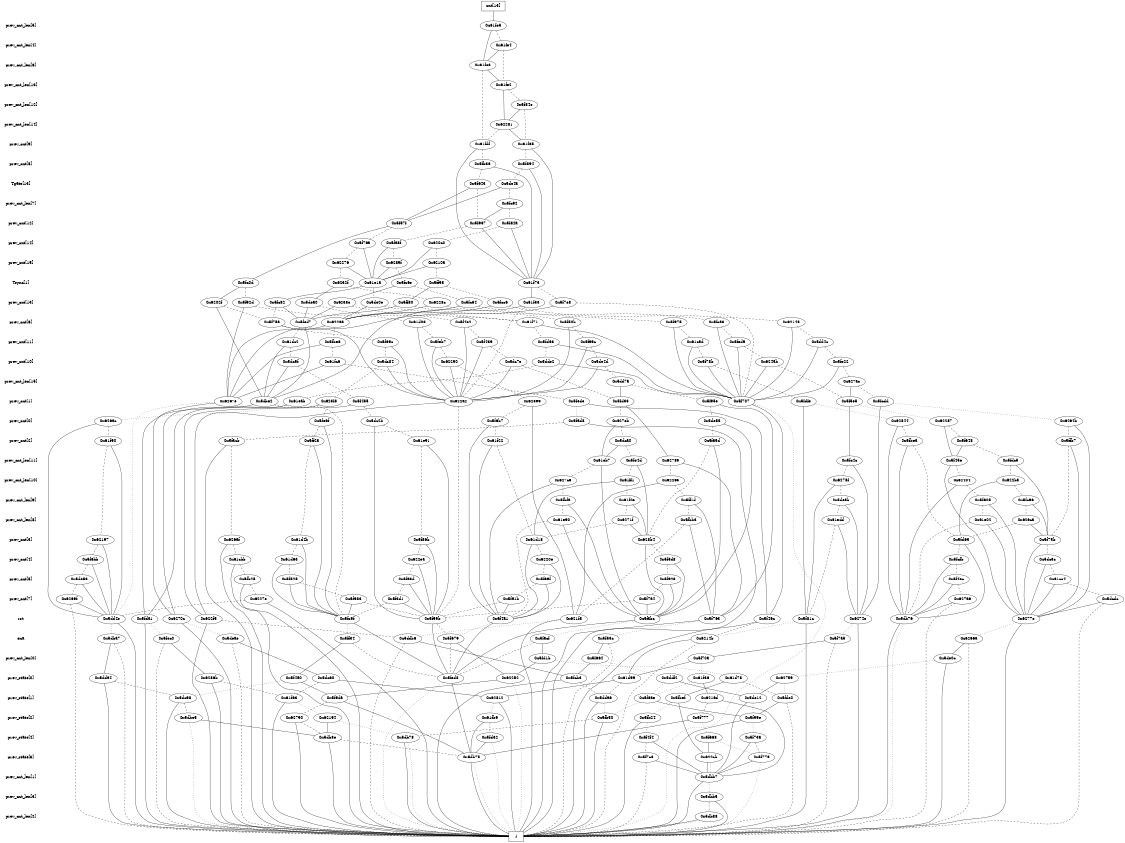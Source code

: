 digraph "DD" {
size = "7.5,10"
center = true;
edge [dir = none];
{ node [shape = plaintext];
  edge [style = invis];
  "CONST NODES" [style = invis];
" prev_cnt_len[5] " -> " prev_cnt_len[4] " -> " prev_cnt_len[6] " -> " prev_cnt_len[13] " -> " prev_cnt_len[12] " -> " prev_cnt_len[14] " -> " prev_cnt[9] " -> " prev_cnt[8] " -> " Tgate[13] " -> " prev_cnt_len[7] " -> " prev_cnt[12] " -> " prev_cnt[14] " -> " prev_cnt[15] " -> " Tsync[1] " -> " prev_cnt[13] " -> " prev_cnt[6] " -> " prev_cnt[11] " -> " prev_cnt[10] " -> " prev_cnt_len[15] " -> " prev_cnt[1] " -> " prev_cnt[0] " -> " prev_cnt[2] " -> " prev_cnt_len[11] " -> " prev_cnt_len[10] " -> " prev_cnt_len[9] " -> " prev_cnt_len[8] " -> " prev_cnt[3] " -> " prev_cnt[4] " -> " prev_cnt[5] " -> " prev_cnt[7] " -> " rst " -> " ena " -> " prev_cnt_len[0] " -> " prev_state[0] " -> " prev_state[1] " -> " prev_state[2] " -> " prev_state[4] " -> " prev_state[3] " -> " prev_cnt_len[1] " -> " prev_cnt_len[3] " -> " prev_cnt_len[2] " -> "CONST NODES"; 
}
{ rank = same; node [shape = box]; edge [style = invis];
"  cnt[13]  "; }
{ rank = same; " prev_cnt_len[5] ";
"0x61fe5";
}
{ rank = same; " prev_cnt_len[4] ";
"0x61fe4";
}
{ rank = same; " prev_cnt_len[6] ";
"0x61fe3";
}
{ rank = same; " prev_cnt_len[13] ";
"0x61fe2";
}
{ rank = same; " prev_cnt_len[12] ";
"0x5f84e";
}
{ rank = same; " prev_cnt_len[14] ";
"0x62281";
}
{ rank = same; " prev_cnt[9] ";
"0x61fdf";
"0x61f65";
}
{ rank = same; " prev_cnt[8] ";
"0x5f894";
"0x5fb36";
}
{ rank = same; " Tgate[13] ";
"0x5de43";
"0x5f643";
}
{ rank = same; " prev_cnt_len[7] ";
"0x5fc92";
}
{ rank = same; " prev_cnt[12] ";
"0x5f937";
"0x5f82a";
"0x5f57f";
}
{ rank = same; " prev_cnt[14] ";
"0x5f76a";
"0x5fa8f";
"0x620c0";
}
{ rank = same; " prev_cnt[15] ";
"0x62276";
"0x6210a";
"0x6289f";
}
{ rank = same; " Tsync[1] ";
"0x5fc0d";
"0x5fc6e";
"0x6232f";
"0x61f73";
"0x61e1a";
"0x5ff98";
}
{ rank = same; " prev_cnt[13] ";
"0x6228c";
"0x5de0e";
"0x61f33";
"0x5ff80";
"0x5f7e8";
"0x5f92d";
"0x5dea0";
"0x6202f";
"0x5fcc6";
"0x6238e";
"0x5fc82";
"0x5fc64";
}
{ rank = same; " prev_cnt[6] ";
"0x6226a";
"0x61d03";
"0x5f75a";
"0x5fed7";
"0x62148";
"0x5f975";
"0x5f50b";
"0x5fca3";
"0x5f4e2";
"0x61f71";
}
{ rank = same; " prev_cnt[11] ";
"0x5fd63";
"0x5fed9";
"0x61dc2";
"0x61c9d";
"0x5f439";
"0x5f69c";
"0x5fbe6";
"0x5fa9c";
"0x5dd4c";
"0x5feb7";
}
{ rank = same; " prev_cnt[10] ";
"0x5dde2";
"0x5dc9f";
"0x61fc6";
"0x5dc7e";
"0x5f78b";
"0x62290";
"0x6245b";
"0x5de4d";
"0x5fe22";
"0x5dc84";
}
{ rank = same; " prev_cnt_len[15] ";
"0x5dd7a";
"0x627ac";
}
{ rank = same; " prev_cnt[1] ";
"0x5f95e";
"0x5f5e5";
"0x5fdfe";
"0x5dbe2";
"0x62899";
"0x5f707";
"0x5fd33";
"0x61eab";
"0x5fcdd";
"0x5f485";
"0x5fede";
"0x623f8";
"0x6267e";
"0x622a2";
}
{ rank = same; " prev_cnt[0] ";
"0x62844";
"0x5dc2b";
"0x626ac";
"0x5de55";
"0x62287";
"0x627eb";
"0x5f6b7";
"0x5fe6f";
"0x6264b";
"0x5fad8";
}
{ rank = same; " prev_cnt[2] ";
"0x5ffb7";
"0x5fbea";
"0x5ff2a";
"0x5facb";
"0x61e91";
"0x5dca0";
"0x61f22";
"0x61f90";
"0x5fa5d";
"0x5f648";
}
{ rank = same; " prev_cnt_len[11] ";
"0x62789";
"0x5f45e";
"0x5fdc5";
"0x5fe4d";
"0x5fc4c";
"0x61eb7";
}
{ rank = same; " prev_cnt_len[10] ";
"0x627c6";
"0x622b8";
"0x62404";
"0x6278f";
"0x62265";
"0x61ff1";
}
{ rank = same; " prev_cnt_len[9] ";
"0x5fc96";
"0x5ff1d";
"0x5deab";
"0x5fbfa";
"0x61f0e";
"0x5f605";
}
{ rank = same; " prev_cnt_len[8] ";
"0x61edd";
"0x6271f";
"0x626ca";
"0x61e90";
"0x5fbb3";
"0x61e02";
}
{ rank = same; " prev_cnt[3] ";
"0x628b4";
"0x5fd65";
"0x61d4b";
"0x61d18";
"0x62197";
"0x626af";
"0x5f86b";
"0x5f75b";
}
{ rank = same; " prev_cnt[4] ";
"0x61d63";
"0x6220e";
"0x61cbb";
"0x5f6bb";
"0x5f5d8";
"0x5fcfb";
"0x622ea";
"0x5dc3c";
}
{ rank = same; " prev_cnt[5] ";
"0x5fb25";
"0x5f69f";
"0x5f923";
"0x61cc4";
"0x5f4ec";
"0x5fa3d";
"0x5f525";
"0x5de53";
}
{ rank = same; " prev_cnt[7] ";
"0x5f983";
"0x6269f";
"0x5f91b";
"0x5f7a4";
"0x6227e";
"0x5f3d1";
"0x627a6";
"0x5dcdc";
}
{ rank = same; " rst ";
"0x6277e";
"0x5fda1";
"0x6274e";
"0x5f46c";
"0x5f81c";
"0x5fc9f";
"0x5f763";
"0x5fabc";
"0x5dd4e";
"0x6270c";
"0x622f5";
"0x621f8";
"0x5db76";
"0x5f4a1";
"0x5f59b";
}
{ rank = same; " ena ";
"0x5ddb6";
"0x5deae";
"0x6214b";
"0x5dba7";
"0x5f7a5";
"0x5facf";
"0x6266a";
"0x5ff34";
"0x5f679";
"0x5f53c";
"0x5fec0";
}
{ rank = same; " prev_cnt_len[0] ";
"0x5f664";
"0x5f70a";
"0x5fd1b";
"0x5de0c";
}
{ rank = same; " prev_state[0] ";
"0x61d78";
"0x5dda4";
"0x62252";
"0x6286b";
"0x5ddf2";
"0x5fcb3";
"0x5dc60";
"0x5fed8";
"0x61f36";
"0x62759";
"0x61d99";
"0x5f450";
}
{ rank = same; " prev_state[1] ";
"0x5dda6";
"0x5fde0";
"0x61f63";
"0x5f9da";
"0x5f6ae";
"0x5dc98";
"0x5de12";
"0x5fbef";
"0x6216d";
"0x62812";
}
{ rank = same; " prev_state[2] ";
"0x62790";
"0x5fb24";
"0x62194";
"0x5f99e";
"0x5dbe5";
"0x61fb9";
"0x5fb50";
"0x5f777";
}
{ rank = same; " prev_state[4] ";
"0x5f4f4";
"0x5fd32";
"0x5db8e";
"0x5f668";
"0x5f73a";
"0x5db78";
}
{ rank = same; " prev_state[3] ";
"0x622cb";
"0x5f77a";
"0x5f7c3";
"0x5db75";
}
{ rank = same; " prev_cnt_len[1] ";
"0x5dbb7";
}
{ rank = same; " prev_cnt_len[3] ";
"0x5dbb5";
}
{ rank = same; " prev_cnt_len[2] ";
"0x5db88";
}
{ rank = same; "CONST NODES";
{ node [shape = box]; "0x5db40";
}
}
"  cnt[13]  " -> "0x61fe5" [style = solid];
"0x61fe5" -> "0x61fe3";
"0x61fe5" -> "0x61fe4" [style = dashed];
"0x61fe4" -> "0x61fe3";
"0x61fe4" -> "0x61fe2" [style = dashed];
"0x61fe3" -> "0x61fe2";
"0x61fe3" -> "0x61fdf" [style = dashed];
"0x61fe2" -> "0x62281";
"0x61fe2" -> "0x5f84e" [style = dashed];
"0x5f84e" -> "0x62281";
"0x5f84e" -> "0x61f65" [style = dashed];
"0x62281" -> "0x61f65";
"0x62281" -> "0x61fdf" [style = dashed];
"0x61fdf" -> "0x61f73";
"0x61fdf" -> "0x5fb36" [style = dashed];
"0x61f65" -> "0x61f73";
"0x61f65" -> "0x5f894" [style = dashed];
"0x5f894" -> "0x61f73";
"0x5f894" -> "0x5de43" [style = dashed];
"0x5fb36" -> "0x61f73";
"0x5fb36" -> "0x5f643" [style = dashed];
"0x5de43" -> "0x5f57f";
"0x5de43" -> "0x5fc92" [style = dashed];
"0x5f643" -> "0x5f57f";
"0x5f643" -> "0x5f937" [style = dashed];
"0x5fc92" -> "0x5f937";
"0x5fc92" -> "0x5f82a" [style = dashed];
"0x5f937" -> "0x61f73";
"0x5f937" -> "0x5fa8f" [style = dashed];
"0x5f82a" -> "0x61f73";
"0x5f82a" -> "0x620c0" [style = dashed];
"0x5f57f" -> "0x5fc0d";
"0x5f57f" -> "0x5f76a" [style = dashed];
"0x5f76a" -> "0x61e1a";
"0x5f76a" -> "0x62276" [style = dashed];
"0x5fa8f" -> "0x61e1a";
"0x5fa8f" -> "0x6289f" [style = dashed];
"0x620c0" -> "0x61e1a";
"0x620c0" -> "0x6210a" [style = dashed];
"0x62276" -> "0x61e1a";
"0x62276" -> "0x6232f" [style = dashed];
"0x6210a" -> "0x61e1a";
"0x6210a" -> "0x5ff98" [style = dashed];
"0x6289f" -> "0x61e1a";
"0x6289f" -> "0x5fc6e" [style = dashed];
"0x5fc0d" -> "0x6202f";
"0x5fc0d" -> "0x5f92d" [style = dashed];
"0x5fc6e" -> "0x6238e";
"0x5fc6e" -> "0x5fc64" [style = dashed];
"0x6232f" -> "0x5dea0";
"0x6232f" -> "0x6228c" [style = dashed];
"0x61f73" -> "0x61f33";
"0x61f73" -> "0x5f7e8" [style = dashed];
"0x61e1a" -> "0x5fc82";
"0x61e1a" -> "0x5de0e" [style = dashed];
"0x5ff98" -> "0x5ff80";
"0x5ff98" -> "0x5fcc6" [style = dashed];
"0x6228c" -> "0x6226a";
"0x6228c" -> "0x5f975" [style = dashed];
"0x5de0e" -> "0x6226a";
"0x5de0e" -> "0x61f71" [style = dashed];
"0x61f33" -> "0x5dbe2";
"0x61f33" -> "0x622a2" [style = dashed];
"0x5ff80" -> "0x5fed7";
"0x5ff80" -> "0x5f50b" [style = dashed];
"0x5f7e8" -> "0x6267e";
"0x5f7e8" -> "0x5f707" [style = dashed];
"0x5f92d" -> "0x6267e";
"0x5f92d" -> "0x61f71" [style = dashed];
"0x5dea0" -> "0x5fed7";
"0x5dea0" -> "0x61d03" [style = dashed];
"0x6202f" -> "0x5dbe2";
"0x6202f" -> "0x5f75a" [style = dashed];
"0x5fcc6" -> "0x6226a";
"0x5fcc6" -> "0x62148" [style = dashed];
"0x6238e" -> "0x5fed7";
"0x6238e" -> "0x5f4e2" [style = dashed];
"0x5fc82" -> "0x5fed7";
"0x5fc82" -> "0x5f75a" [style = dashed];
"0x5fc64" -> "0x6226a";
"0x5fc64" -> "0x5fca3" [style = dashed];
"0x6226a" -> "0x6267e";
"0x6226a" -> "0x5fbe6" [style = dashed];
"0x61d03" -> "0x622a2";
"0x61d03" -> "0x5feb7" [style = dashed];
"0x5f75a" -> "0x622a2";
"0x5f75a" -> "0x5f69c" [style = dashed];
"0x5fed7" -> "0x5dbe2";
"0x5fed7" -> "0x61dc2" [style = dashed];
"0x62148" -> "0x5f707";
"0x62148" -> "0x5dd4c" [style = dashed];
"0x5f975" -> "0x5f707";
"0x5f975" -> "0x61c9d" [style = dashed];
"0x5f50b" -> "0x622a2";
"0x5f50b" -> "0x5fa9c" [style = dashed];
"0x5fca3" -> "0x5f707";
"0x5fca3" -> "0x5fed9" [style = dashed];
"0x5f4e2" -> "0x622a2";
"0x5f4e2" -> "0x5f439" [style = dashed];
"0x61f71" -> "0x5f707";
"0x61f71" -> "0x5fd63" [style = dashed];
"0x5fd63" -> "0x5f707";
"0x5fd63" -> "0x5dde2" [style = dashed];
"0x5fed9" -> "0x5f707";
"0x5fed9" -> "0x6245b" [style = dashed];
"0x61dc2" -> "0x5dbe2";
"0x61dc2" -> "0x5dc9f" [style = dashed];
"0x61c9d" -> "0x5f707";
"0x61c9d" -> "0x5f78b" [style = dashed];
"0x5f439" -> "0x622a2";
"0x5f439" -> "0x5dc7e" [style = dashed];
"0x5f69c" -> "0x622a2";
"0x5f69c" -> "0x5dc84" [style = dashed];
"0x5fbe6" -> "0x6267e";
"0x5fbe6" -> "0x61fc6" [style = dashed];
"0x5fa9c" -> "0x622a2";
"0x5fa9c" -> "0x5de4d" [style = dashed];
"0x5dd4c" -> "0x5f707";
"0x5dd4c" -> "0x5fe22" [style = dashed];
"0x5feb7" -> "0x622a2";
"0x5feb7" -> "0x62290" [style = dashed];
"0x5dde2" -> "0x5f707";
"0x5dde2" -> "0x61eab" [style = dashed];
"0x5dc9f" -> "0x5dbe2";
"0x5dc9f" -> "0x5f485" [style = dashed];
"0x61fc6" -> "0x6267e";
"0x61fc6" -> "0x5fede" [style = dashed];
"0x5dc7e" -> "0x622a2";
"0x5dc7e" -> "0x5fd33" [style = dashed];
"0x5f78b" -> "0x5f707";
"0x5f78b" -> "0x5fdfe" [style = dashed];
"0x62290" -> "0x622a2";
"0x62290" -> "0x62899" [style = dashed];
"0x6245b" -> "0x5f707";
"0x6245b" -> "0x5f5e5" [style = dashed];
"0x5de4d" -> "0x622a2";
"0x5de4d" -> "0x5dd7a" [style = dashed];
"0x5fe22" -> "0x5f707";
"0x5fe22" -> "0x627ac" [style = dashed];
"0x5dc84" -> "0x622a2";
"0x5dc84" -> "0x623f8" [style = dashed];
"0x5dd7a" -> "0x5fd33";
"0x5dd7a" -> "0x5f95e" [style = dashed];
"0x627ac" -> "0x5f5e5";
"0x627ac" -> "0x5fcdd" [style = dashed];
"0x5f95e" -> "0x5f763";
"0x5f95e" -> "0x5de55" [style = dashed];
"0x5f5e5" -> "0x5fc4c";
"0x5f5e5" -> "0x62287" [style = dotted];
"0x5fdfe" -> "0x5f81c";
"0x5fdfe" -> "0x62844" [style = dotted];
"0x5dbe2" -> "0x5fda1";
"0x5dbe2" -> "0x5fc9f" [style = dashed];
"0x62899" -> "0x621f8";
"0x62899" -> "0x5f6b7" [style = dashed];
"0x5f707" -> "0x5f46c";
"0x5f707" -> "0x5db40" [style = dotted];
"0x5fd33" -> "0x62789";
"0x5fd33" -> "0x627eb" [style = dashed];
"0x61eab" -> "0x6270c";
"0x61eab" -> "0x626ac" [style = dotted];
"0x5fcdd" -> "0x6274e";
"0x5fcdd" -> "0x6264b" [style = dotted];
"0x5f485" -> "0x622f5";
"0x5f485" -> "0x5dc2b" [style = dashed];
"0x5fede" -> "0x5f46c";
"0x5fede" -> "0x5fad8" [style = dotted];
"0x623f8" -> "0x5fda1";
"0x623f8" -> "0x5fe6f" [style = dashed];
"0x6267e" -> "0x6270c";
"0x6267e" -> "0x5dd4e" [style = dotted];
"0x622a2" -> "0x622f5";
"0x622a2" -> "0x5f59b" [style = dashed];
"0x62844" -> "0x5db76";
"0x62844" -> "0x5fbea" [style = dashed];
"0x5dc2b" -> "0x5f59b";
"0x5dc2b" -> "0x61e91" [style = dashed];
"0x626ac" -> "0x5dd4e";
"0x626ac" -> "0x61f90" [style = dashed];
"0x5de55" -> "0x5fabc";
"0x5de55" -> "0x5fa5d" [style = dashed];
"0x62287" -> "0x5f45e";
"0x62287" -> "0x5f648" [style = dashed];
"0x627eb" -> "0x61eb7";
"0x627eb" -> "0x5dca0" [style = dashed];
"0x5f6b7" -> "0x5f4a1";
"0x5f6b7" -> "0x61f22" [style = dashed];
"0x5fe6f" -> "0x5fc9f";
"0x5fe6f" -> "0x5ff2a" [style = dashed];
"0x6264b" -> "0x6277e";
"0x6264b" -> "0x5ffb7" [style = dashed];
"0x5fad8" -> "0x5db40";
"0x5fad8" -> "0x5facb" [style = dashed];
"0x5ffb7" -> "0x6277e";
"0x5ffb7" -> "0x5f75b" [style = dashed];
"0x5fbea" -> "0x5db76";
"0x5fbea" -> "0x5fd65" [style = dashed];
"0x5ff2a" -> "0x5fc9f";
"0x5ff2a" -> "0x61d4b" [style = dashed];
"0x5facb" -> "0x5db40";
"0x5facb" -> "0x626af" [style = dashed];
"0x61e91" -> "0x5f59b";
"0x61e91" -> "0x5f86b" [style = dashed];
"0x5dca0" -> "0x61eb7";
"0x5dca0" -> "0x5fe4d" [style = dashed];
"0x61f22" -> "0x5f4a1";
"0x61f22" -> "0x61d18" [style = dashed];
"0x61f90" -> "0x5dd4e";
"0x61f90" -> "0x62197" [style = dashed];
"0x5fa5d" -> "0x5fabc";
"0x5fa5d" -> "0x628b4" [style = dashed];
"0x5f648" -> "0x5f45e";
"0x5f648" -> "0x5fdc5" [style = dashed];
"0x62789" -> "0x5f763";
"0x62789" -> "0x62265" [style = dashed];
"0x5f45e" -> "0x6277e";
"0x5f45e" -> "0x62404" [style = dashed];
"0x5fdc5" -> "0x5f75b";
"0x5fdc5" -> "0x622b8" [style = dashed];
"0x5fe4d" -> "0x628b4";
"0x5fe4d" -> "0x61ff1" [style = dashed];
"0x5fc4c" -> "0x6274e";
"0x5fc4c" -> "0x6278f" [style = dashed];
"0x61eb7" -> "0x5fabc";
"0x61eb7" -> "0x627c6" [style = dashed];
"0x627c6" -> "0x5f4a1";
"0x627c6" -> "0x5fbfa" [style = dashed];
"0x622b8" -> "0x5fd65";
"0x622b8" -> "0x5fc96" [style = dashed];
"0x62404" -> "0x5db76";
"0x62404" -> "0x5f605" [style = dashed];
"0x6278f" -> "0x5f81c";
"0x6278f" -> "0x5deab" [style = dashed];
"0x62265" -> "0x621f8";
"0x62265" -> "0x5ff1d" [style = dashed];
"0x61ff1" -> "0x61d18";
"0x61ff1" -> "0x61f0e" [style = dashed];
"0x5fc96" -> "0x5f75b";
"0x5fc96" -> "0x626ca" [style = dashed];
"0x5ff1d" -> "0x5f763";
"0x5ff1d" -> "0x5fbb3" [style = dashed];
"0x5deab" -> "0x6274e";
"0x5deab" -> "0x61edd" [style = dashed];
"0x5fbfa" -> "0x5fabc";
"0x5fbfa" -> "0x61e90" [style = dashed];
"0x61f0e" -> "0x628b4";
"0x61f0e" -> "0x6271f" [style = dashed];
"0x5f605" -> "0x6277e";
"0x5f605" -> "0x61e02" [style = dashed];
"0x61edd" -> "0x6274e";
"0x61edd" -> "0x5f81c" [style = dashed];
"0x6271f" -> "0x628b4";
"0x6271f" -> "0x61d18" [style = dashed];
"0x626ca" -> "0x5f75b";
"0x626ca" -> "0x5fd65" [style = dashed];
"0x61e90" -> "0x5fabc";
"0x61e90" -> "0x5f4a1" [style = dashed];
"0x5fbb3" -> "0x5f763";
"0x5fbb3" -> "0x621f8" [style = dashed];
"0x61e02" -> "0x6277e";
"0x61e02" -> "0x5db76" [style = dashed];
"0x628b4" -> "0x5fabc";
"0x628b4" -> "0x5f5d8" [style = dashed];
"0x5fd65" -> "0x5db76";
"0x5fd65" -> "0x5fcfb" [style = dashed];
"0x61d4b" -> "0x5fc9f";
"0x61d4b" -> "0x61d63" [style = dashed];
"0x61d18" -> "0x5f4a1";
"0x61d18" -> "0x6220e" [style = dashed];
"0x62197" -> "0x5dd4e";
"0x62197" -> "0x5f6bb" [style = dashed];
"0x626af" -> "0x5db40";
"0x626af" -> "0x61cbb" [style = dashed];
"0x5f86b" -> "0x5f59b";
"0x5f86b" -> "0x622ea" [style = dashed];
"0x5f75b" -> "0x6277e";
"0x5f75b" -> "0x5dc3c" [style = dashed];
"0x61d63" -> "0x5fc9f";
"0x61d63" -> "0x5f525" [style = dashed];
"0x6220e" -> "0x5f4a1";
"0x6220e" -> "0x5f69f" [style = dashed];
"0x61cbb" -> "0x5db40";
"0x61cbb" -> "0x5fb25" [style = dashed];
"0x5f6bb" -> "0x5dd4e";
"0x5f6bb" -> "0x5de53" [style = dashed];
"0x5f5d8" -> "0x5fabc";
"0x5f5d8" -> "0x5f923" [style = dashed];
"0x5fcfb" -> "0x5db76";
"0x5fcfb" -> "0x5f4ec" [style = dashed];
"0x622ea" -> "0x5f59b";
"0x622ea" -> "0x5fa3d" [style = dashed];
"0x5dc3c" -> "0x6277e";
"0x5dc3c" -> "0x61cc4" [style = dashed];
"0x5fb25" -> "0x5db40";
"0x5fb25" -> "0x6227e" [style = dashed];
"0x5f69f" -> "0x5f4a1";
"0x5f69f" -> "0x5f91b" [style = dashed];
"0x5f923" -> "0x5fabc";
"0x5f923" -> "0x5f7a4" [style = dashed];
"0x61cc4" -> "0x6277e";
"0x61cc4" -> "0x5dcdc" [style = dashed];
"0x5f4ec" -> "0x5db76";
"0x5f4ec" -> "0x627a6" [style = dashed];
"0x5fa3d" -> "0x5f59b";
"0x5fa3d" -> "0x5f3d1" [style = dashed];
"0x5f525" -> "0x5fc9f";
"0x5f525" -> "0x5f983" [style = dashed];
"0x5de53" -> "0x5dd4e";
"0x5de53" -> "0x6269f" [style = dashed];
"0x5f983" -> "0x5fc9f";
"0x5f983" -> "0x5f59b" [style = dashed];
"0x6269f" -> "0x5dd4e";
"0x6269f" -> "0x5db40" [style = dashed];
"0x5f91b" -> "0x5f4a1";
"0x5f91b" -> "0x5f59b" [style = dashed];
"0x5f7a4" -> "0x5fabc";
"0x5f7a4" -> "0x5f59b" [style = dashed];
"0x6227e" -> "0x5db40";
"0x6227e" -> "0x5dd4e" [style = dashed];
"0x5f3d1" -> "0x5f59b";
"0x5f3d1" -> "0x5fc9f" [style = dashed];
"0x627a6" -> "0x5db76";
"0x627a6" -> "0x5db40" [style = dashed];
"0x5dcdc" -> "0x6277e";
"0x5dcdc" -> "0x5db40" [style = dashed];
"0x6277e" -> "0x5db40";
"0x6277e" -> "0x6266a" [style = dotted];
"0x5fda1" -> "0x5db40";
"0x5fda1" -> "0x5fec0" [style = dotted];
"0x6274e" -> "0x5db40";
"0x6274e" -> "0x5f7a5" [style = dotted];
"0x5f46c" -> "0x5db40";
"0x5f46c" -> "0x6214b" [style = dashed];
"0x5f81c" -> "0x5db40";
"0x5f81c" -> "0x6214b" [style = dotted];
"0x5fc9f" -> "0x5fed8";
"0x5fc9f" -> "0x5ff34" [style = dotted];
"0x5f763" -> "0x5db40";
"0x5f763" -> "0x5f53c" [style = dotted];
"0x5fabc" -> "0x5fed8";
"0x5fabc" -> "0x5facf" [style = dotted];
"0x5dd4e" -> "0x5db40";
"0x5dd4e" -> "0x5dba7" [style = dotted];
"0x6270c" -> "0x5db40";
"0x6270c" -> "0x5deae" [style = dotted];
"0x622f5" -> "0x5db40";
"0x622f5" -> "0x5ddb6" [style = dashed];
"0x621f8" -> "0x5db40";
"0x621f8" -> "0x5ddb6" [style = dotted];
"0x5db76" -> "0x5db40";
"0x5db76" -> "0x5db40" [style = dotted];
"0x5f4a1" -> "0x5fed8";
"0x5f4a1" -> "0x5f679" [style = dotted];
"0x5f59b" -> "0x5fed8";
"0x5f59b" -> "0x5f679" [style = dashed];
"0x5ddb6" -> "0x5fcb3";
"0x5ddb6" -> "0x5db40" [style = dashed];
"0x5deae" -> "0x5dc60";
"0x5deae" -> "0x5db40" [style = dashed];
"0x6214b" -> "0x61d99";
"0x6214b" -> "0x5db40" [style = dashed];
"0x5dba7" -> "0x5dda4";
"0x5dba7" -> "0x5db40" [style = dashed];
"0x5f7a5" -> "0x5f70a";
"0x5f7a5" -> "0x5db40" [style = dashed];
"0x5facf" -> "0x5fd1b";
"0x5facf" -> "0x5fed8" [style = dashed];
"0x6266a" -> "0x5de0c";
"0x6266a" -> "0x5db40" [style = dashed];
"0x5ff34" -> "0x5f450";
"0x5ff34" -> "0x5fed8" [style = dashed];
"0x5f679" -> "0x62252";
"0x5f679" -> "0x5fed8" [style = dashed];
"0x5f53c" -> "0x5f664";
"0x5f53c" -> "0x5db40" [style = dashed];
"0x5fec0" -> "0x6286b";
"0x5fec0" -> "0x5db40" [style = dashed];
"0x5f664" -> "0x5fcb3";
"0x5f664" -> "0x5ddf2" [style = dotted];
"0x5f70a" -> "0x61d99";
"0x5f70a" -> "0x61f36" [style = dotted];
"0x5fd1b" -> "0x62252";
"0x5fd1b" -> "0x61d78" [style = dotted];
"0x5de0c" -> "0x5db40";
"0x5de0c" -> "0x62759" [style = dotted];
"0x61d78" -> "0x5fbef";
"0x61d78" -> "0x5fde0" [style = dashed];
"0x5dda4" -> "0x5db40";
"0x5dda4" -> "0x5dc98" [style = dashed];
"0x62252" -> "0x5f9da";
"0x62252" -> "0x5db40" [style = dotted];
"0x6286b" -> "0x5db40";
"0x6286b" -> "0x61f63" [style = dashed];
"0x5ddf2" -> "0x5de12";
"0x5ddf2" -> "0x5f6ae" [style = dotted];
"0x5fcb3" -> "0x5db40";
"0x5fcb3" -> "0x5dda6" [style = dashed];
"0x5dc60" -> "0x62812";
"0x5dc60" -> "0x61f63" [style = dashed];
"0x5fed8" -> "0x5db75";
"0x5fed8" -> "0x5db40" [style = dotted];
"0x61f36" -> "0x6216d";
"0x61f36" -> "0x5f6ae" [style = dotted];
"0x62759" -> "0x5de12";
"0x62759" -> "0x5fde0" [style = dotted];
"0x61d99" -> "0x62812";
"0x61d99" -> "0x5dda6" [style = dashed];
"0x5f450" -> "0x5f9da";
"0x5f450" -> "0x5dc98" [style = dotted];
"0x5dda6" -> "0x5db40";
"0x5dda6" -> "0x5fb50" [style = dotted];
"0x5fde0" -> "0x5f99e";
"0x5fde0" -> "0x5db40" [style = dashed];
"0x61f63" -> "0x5db40";
"0x61f63" -> "0x62194" [style = dotted];
"0x5f9da" -> "0x5db75";
"0x5f9da" -> "0x62790" [style = dashed];
"0x5f6ae" -> "0x5f99e";
"0x5f6ae" -> "0x5fb50" [style = dotted];
"0x5dc98" -> "0x5db40";
"0x5dc98" -> "0x5dbe5" [style = dashed];
"0x5de12" -> "0x5dbb7";
"0x5de12" -> "0x5f99e" [style = dotted];
"0x5fbef" -> "0x622cb";
"0x5fbef" -> "0x5fb24" [style = dotted];
"0x6216d" -> "0x5dbb7";
"0x6216d" -> "0x5f777" [style = dashed];
"0x62812" -> "0x5db40";
"0x62812" -> "0x61fb9" [style = dotted];
"0x62790" -> "0x5db40";
"0x62790" -> "0x5db8e" [style = dashed];
"0x5fb24" -> "0x5db40";
"0x5fb24" -> "0x5f4f4" [style = dotted];
"0x62194" -> "0x5db8e";
"0x62194" -> "0x5db78" [style = dotted];
"0x5f99e" -> "0x5db40";
"0x5f99e" -> "0x5f73a" [style = dotted];
"0x5dbe5" -> "0x5db8e";
"0x5dbe5" -> "0x5db40" [style = dotted];
"0x61fb9" -> "0x5db75";
"0x61fb9" -> "0x5fd32" [style = dashed];
"0x5fb50" -> "0x5db40";
"0x5fb50" -> "0x5db78" [style = dashed];
"0x5f777" -> "0x5db75";
"0x5f777" -> "0x5f668" [style = dotted];
"0x5f4f4" -> "0x5dbb7";
"0x5f4f4" -> "0x5f7c3" [style = dashed];
"0x5fd32" -> "0x5db75";
"0x5fd32" -> "0x5db40" [style = dotted];
"0x5db8e" -> "0x5db40";
"0x5db8e" -> "0x5db75" [style = dashed];
"0x5f668" -> "0x622cb";
"0x5f668" -> "0x5f77a" [style = dotted];
"0x5f73a" -> "0x5dbb7";
"0x5f73a" -> "0x5f77a" [style = dashed];
"0x5db78" -> "0x5db40";
"0x5db78" -> "0x5db40" [style = dotted];
"0x622cb" -> "0x5dbb7";
"0x622cb" -> "0x5dbb7" [style = dotted];
"0x5f77a" -> "0x5dbb7";
"0x5f77a" -> "0x5db40" [style = dotted];
"0x5f7c3" -> "0x5dbb7";
"0x5f7c3" -> "0x5db40" [style = dashed];
"0x5db75" -> "0x5db40";
"0x5db75" -> "0x5db40" [style = dotted];
"0x5dbb7" -> "0x5db40";
"0x5dbb7" -> "0x5dbb5" [style = dotted];
"0x5dbb5" -> "0x5db40";
"0x5dbb5" -> "0x5db88" [style = dashed];
"0x5db88" -> "0x5db40";
"0x5db88" -> "0x5db40" [style = dotted];
"0x5db40" [label = "1"];
}
